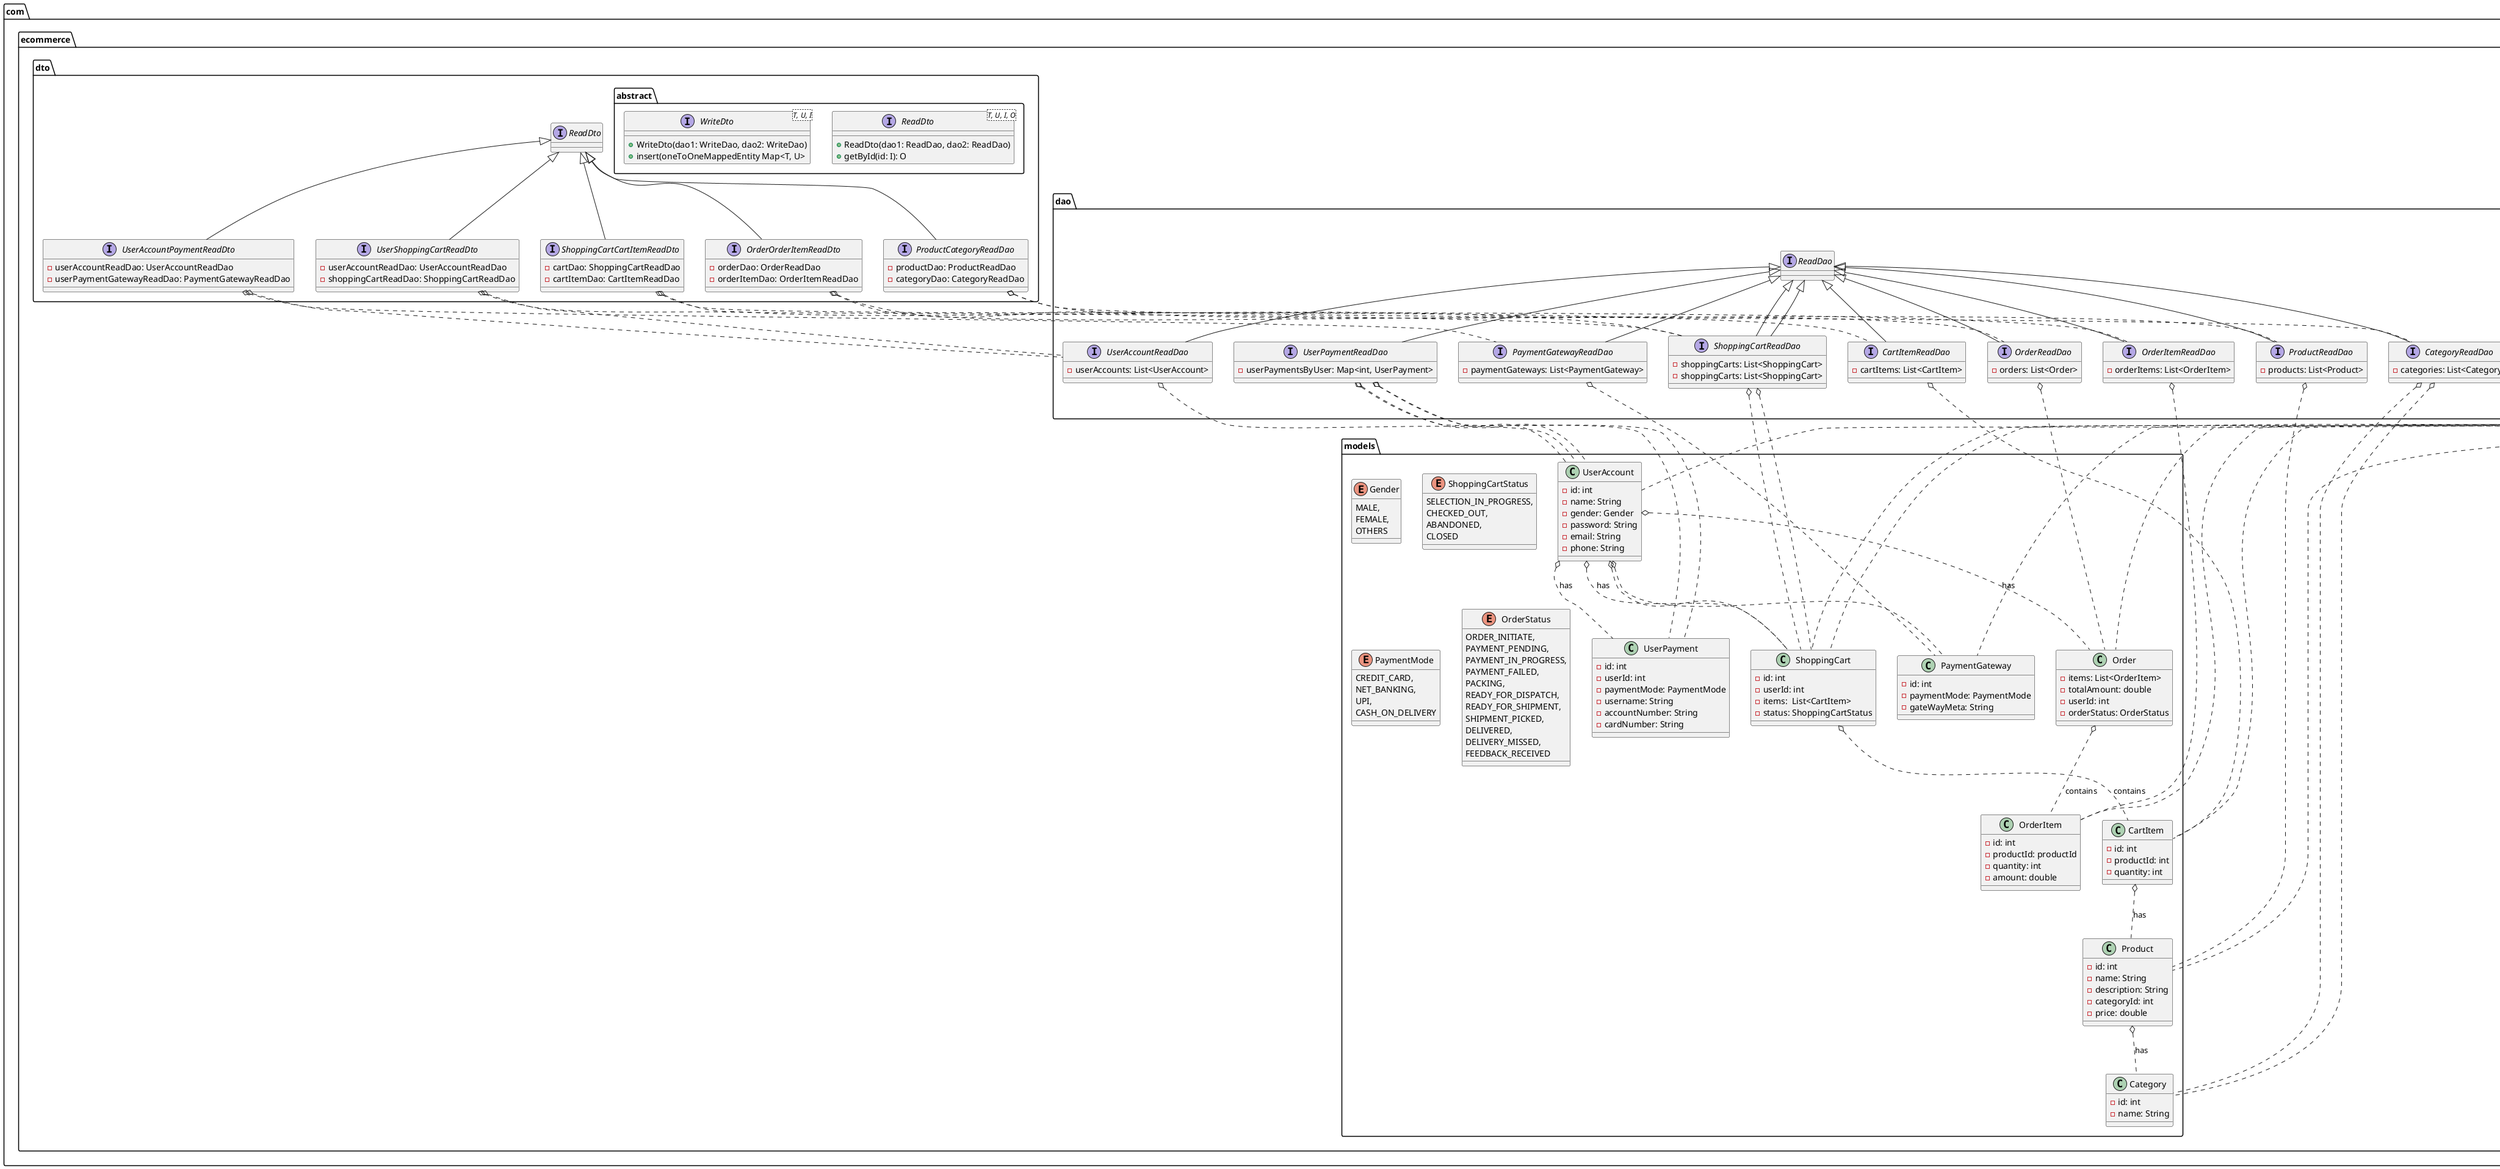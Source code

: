 @startuml
'https://plantuml.com/class-diagram

package com.ecommerce.models {
    class UserAccount {
        - id: int
        - name: String
        - gender: Gender
        - password: String
        - email: String
        - phone: String
    }

    class Product {
        - id: int
        - name: String
        - description: String
        - categoryId: int
        - price: double
    }

    class CartItem {
        - id: int
        - productId: int
        - quantity: int
    }

    class ShoppingCart {
        - id: int
        - userId: int
        - items:  List<CartItem>
        - status: ShoppingCartStatus
    }

    class Category {
       - id: int
       - name: String
    }

    class UserPayment {
        - id: int
        - userId: int
        - paymentMode: PaymentMode
        - username: String
        - accountNumber: String
        - cardNumber: String
    }

    class PaymentGateway {
        - id: int
        - paymentMode: PaymentMode
        - gateWayMeta: String
    }

    class OrderItem {
        - id: int
        - productId: productId
        - quantity: int
        - amount: double
    }

    class Order {
        - items: List<OrderItem>
        - totalAmount: double
        - userId: int
        - orderStatus: OrderStatus
    }

    enum Gender {
        MALE,
        FEMALE,
        OTHERS
    }

    enum ShoppingCartStatus {
        SELECTION_IN_PROGRESS,
        CHECKED_OUT,
        ABANDONED,
        CLOSED
    }

    enum PaymentMode {
        CREDIT_CARD,
        NET_BANKING,
        UPI,
        CASH_ON_DELIVERY
    }

    enum OrderStatus {
        ORDER_INITIATE,
        PAYMENT_PENDING,
        PAYMENT_IN_PROGRESS,
        PAYMENT_FAILED,
        PACKING,
        READY_FOR_DISPATCH,
        READY_FOR_SHIPMENT,
        SHIPMENT_PICKED,
        DELIVERED,
        DELIVERY_MISSED,
        FEEDBACK_RECEIVED
    }


    UserAccount o.. UserPayment: has
    UserAccount o.. PaymentGateway
    UserAccount o.. ShoppingCart

    ShoppingCart o.. CartItem: contains
    CartItem o.. Product: has

    Order o.. OrderItem: contains
    UserAccount o.. ShoppingCart: has
    UserAccount o.. Order: has

    Product o.. Category: has
}

package com.ecommerce.dao {

    package com.ecommerce.dao.abstract {
        interface Dao {
            getConnection()
        }
        interface ReadDao<T, I> extends Dao{
            + getById(id: T): I
            + getAll(): List<I>
        }

        interface WriteDao<T, I> extends Dao {
            + insert(entity: T): T
            + update(id: I, entity: T): T
            + delete(id: I): T
        }
    }

    interface UserAccountReadDao extends ReadDao{
        - userAccounts: List<UserAccount>
    }

    UserAccountReadDao o.. UserAccount

    interface UserAccountWriteDao extends WriteDao {
        - userAccounts: List<UserAccount>
    }

    UserAccountWriteDao o.. UserAccount

    interface UserPaymentReadDao extends ReadDao {
        - userPaymentsByUser: Map<int, UserPayment>
    }

    UserPaymentReadDao o.. UserAccount
    UserPaymentReadDao o.. UserPayment

    interface UserPaymentWriteDao extends WriteDao {
        - userPaymentsByUser: Map<int, UserPayment>
    }

    UserPaymentReadDao o.. UserAccount
    UserPaymentReadDao o.. UserPayment

    interface ShoppingCartReadDao extends ReadDao {
        - shoppingCarts: List<ShoppingCart>
    }

    ShoppingCartReadDao o.. ShoppingCart


    interface ShoppingCartWriteDao extends WriteDao {
        - shoppingCarts: List<ShoppingCart>
    }

    ShoppingCartWriteDao o.. ShoppingCart

    interface PaymentGatewayReadDao extends ReadDao {
        - paymentGateways: List<PaymentGateway>
    }

    PaymentGatewayReadDao o.. PaymentGateway

    interface PaymentGatewayWriteDao extends WriteDao {
        - paymentGateways: List<PaymentGateway>
    }

    PaymentGatewayWriteDao o.. PaymentGateway

    interface OrderReadDao extends ReadDao {
        - orders: List<Order>
    }

    OrderReadDao o.. Order

    interface OrderWriteDao extends WriteDao {
        - orders: List<Order>
    }
    OrderWriteDao o.. Order

    interface OrderItemReadDao extends ReadDao {
        - orderItems: List<OrderItem>
    }

    OrderItemReadDao o.. OrderItem

    interface OrderItemWriteDao extends WriteDao {
        - orderItems: List<OrderItem>
    }

    OrderItemWriteDao o.. OrderItem

    interface ShoppingCartReadDao extends ReadDao {
        - shoppingCarts: List<ShoppingCart>
    }

    ShoppingCartReadDao o.. ShoppingCart

    interface ShoppingCartWriteDao extends WriteDao {
        - shoppingCarts: List<ShoppingCart>
    }

    ShoppingCartWriteDao o.. ShoppingCart

    interface CartItemReadDao extends ReadDao {
        - cartItems: List<CartItem>
    }

    CartItemReadDao o.. CartItem

    interface CartItemWriteDao extends WriteDao {
        - cartItems: List<CartItem>
    }

    CartItemWriteDao o.. CartItem

    interface ProductReadDao extends ReadDao {
        - products: List<Product>
    }

    ProductReadDao o.. Product

    interface ProductWriteDao extends WriteDao {
        - products: List<Product>
    }

    ProductWriteDao o.. Product

    interface CategoryReadDao extends ReadDao {
        - categories: List<Category>
    }

    CategoryReadDao o.. Category

    interface CategoryWriteDao extends WriteDao {
        - categories: List<Category>
    }
    CategoryReadDao o.. Category

}

package com.ecommerce.dto {
    package com.ecommerce.dto.abstract {
        interface ReadDto<T, U, I, O> {
            + ReadDto(dao1: ReadDao, dao2: ReadDao)
            + getById(id: I): O
        }

        interface WriteDto<T, U, I> {
            + WriteDto(dao1: WriteDao, dao2: WriteDao)
            + insert(oneToOneMappedEntity Map<T, U>
        }
    }

    interface UserAccountPaymentReadDto extends ReadDto {
        - userAccountReadDao: UserAccountReadDao
        - userPaymentGatewayReadDao: PaymentGatewayReadDao
    }

    UserAccountPaymentReadDto o.. UserAccountReadDao
    UserAccountPaymentReadDto o.. PaymentGatewayReadDao

    interface UserShoppingCartReadDto extends ReadDto {
        - userAccountReadDao: UserAccountReadDao
        - shoppingCartReadDao: ShoppingCartReadDao
    }

    UserShoppingCartReadDto o.. UserAccountReadDao
    UserShoppingCartReadDto o.. ShoppingCartReadDao

    interface ShoppingCartCartItemReadDto extends ReadDto {
        - cartDao: ShoppingCartReadDao
        - cartItemDao: CartItemReadDao
    }

    ShoppingCartCartItemReadDto o.. ShoppingCartReadDao
    ShoppingCartCartItemReadDto o.. CartItemReadDao

    interface OrderOrderItemReadDto extends ReadDto {
        - orderDao: OrderReadDao
        - orderItemDao: OrderItemReadDao
    }

    OrderOrderItemReadDto o.. OrderReadDao
    OrderOrderItemReadDto o.. OrderItemReadDao


    interface ProductCategoryReadDao extends ReadDto {
        - productDao: ProductReadDao
        - categoryDao: CategoryReadDao
    }

    ProductCategoryReadDao o.. ProductReadDao
    ProductCategoryReadDao o.. CategoryReadDao

}

@enduml